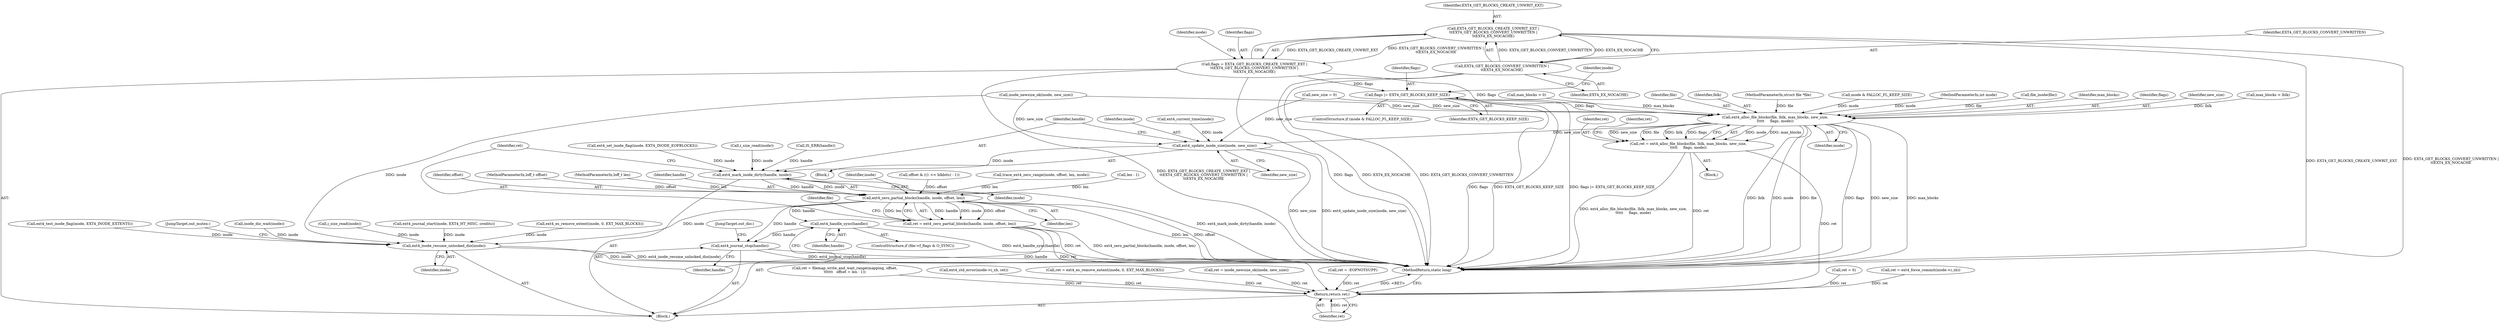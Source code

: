 digraph "1_linux_0f2af21aae11972fa924374ddcf52e88347cf5a8@del" {
"1000277" [label="(Call,EXT4_GET_BLOCKS_CREATE_UNWRIT_EXT |\n\t\tEXT4_GET_BLOCKS_CONVERT_UNWRITTEN |\n\t\tEXT4_EX_NOCACHE)"];
"1000279" [label="(Call,EXT4_GET_BLOCKS_CONVERT_UNWRITTEN |\n\t\tEXT4_EX_NOCACHE)"];
"1000275" [label="(Call,flags = EXT4_GET_BLOCKS_CREATE_UNWRIT_EXT |\n\t\tEXT4_GET_BLOCKS_CONVERT_UNWRITTEN |\n\t\tEXT4_EX_NOCACHE)"];
"1000286" [label="(Call,flags |= EXT4_GET_BLOCKS_KEEP_SIZE)"];
"1000363" [label="(Call,ext4_alloc_file_blocks(file, lblk, max_blocks, new_size,\n\t\t\t\t\t     flags, mode))"];
"1000361" [label="(Call,ret = ext4_alloc_file_blocks(file, lblk, max_blocks, new_size,\n\t\t\t\t\t     flags, mode))"];
"1000481" [label="(Return,return ret;)"];
"1000437" [label="(Call,ext4_update_inode_size(inode, new_size))"];
"1000452" [label="(Call,ext4_mark_inode_dirty(handle, inode))"];
"1000457" [label="(Call,ext4_zero_partial_blocks(handle, inode, offset, len))"];
"1000455" [label="(Call,ret = ext4_zero_partial_blocks(handle, inode, offset, len))"];
"1000468" [label="(Call,ext4_handle_sync(handle))"];
"1000470" [label="(Call,ext4_journal_stop(handle))"];
"1000473" [label="(Call,ext4_inode_resume_unlocked_dio(inode))"];
"1000369" [label="(Identifier,mode)"];
"1000437" [label="(Call,ext4_update_inode_size(inode, new_size))"];
"1000365" [label="(Identifier,lblk)"];
"1000454" [label="(Identifier,inode)"];
"1000300" [label="(Call,ret = -EOPNOTSUPP)"];
"1000438" [label="(Identifier,inode)"];
"1000275" [label="(Call,flags = EXT4_GET_BLOCKS_CREATE_UNWRIT_EXT |\n\t\tEXT4_GET_BLOCKS_CONVERT_UNWRITTEN |\n\t\tEXT4_EX_NOCACHE)"];
"1000112" [label="(MethodParameterIn,struct file *file)"];
"1000308" [label="(Call,mode & FALLOC_FL_KEEP_SIZE)"];
"1000115" [label="(MethodParameterIn,int mode)"];
"1000432" [label="(Call,ext4_current_time(inode))"];
"1000449" [label="(Call,ext4_set_inode_flag(inode, EXT4_INODE_EOFBLOCKS))"];
"1000296" [label="(Call,ext4_test_inode_flag(inode, EXT4_INODE_EXTENTS))"];
"1000277" [label="(Call,EXT4_GET_BLOCKS_CREATE_UNWRIT_EXT |\n\t\tEXT4_GET_BLOCKS_CONVERT_UNWRITTEN |\n\t\tEXT4_EX_NOCACHE)"];
"1000276" [label="(Identifier,flags)"];
"1000474" [label="(Identifier,inode)"];
"1000455" [label="(Call,ret = ext4_zero_partial_blocks(handle, inode, offset, len))"];
"1000362" [label="(Identifier,ret)"];
"1000120" [label="(Call,file_inode(file))"];
"1000128" [label="(Call,new_size = 0)"];
"1000452" [label="(Call,ext4_mark_inode_dirty(handle, inode))"];
"1000361" [label="(Call,ret = ext4_alloc_file_blocks(file, lblk, max_blocks, new_size,\n\t\t\t\t\t     flags, mode))"];
"1000456" [label="(Identifier,ret)"];
"1000475" [label="(JumpTarget,out_mutex:)"];
"1000375" [label="(Call,ext4_es_remove_extent(inode, 0, EXT_MAX_BLOCKS))"];
"1000470" [label="(Call,ext4_journal_stop(handle))"];
"1000132" [label="(Call,ret = 0)"];
"1000284" [label="(Identifier,mode)"];
"1000172" [label="(Call,ret = ext4_force_commit(inode->i_sb))"];
"1000436" [label="(Block,)"];
"1000366" [label="(Identifier,max_blocks)"];
"1000325" [label="(Call,inode_newsize_ok(inode, new_size))"];
"1000191" [label="(Call,ret = filemap_write_and_wait_range(mapping, offset,\n\t\t\t\t\t\t   offset + len - 1))"];
"1000447" [label="(Call,i_size_read(inode))"];
"1000288" [label="(Identifier,EXT4_GET_BLOCKS_KEEP_SIZE)"];
"1000457" [label="(Call,ext4_zero_partial_blocks(handle, inode, offset, len))"];
"1000418" [label="(Call,ext4_std_error(inode->i_sb, ret))"];
"1000114" [label="(MethodParameterIn,loff_t len)"];
"1000483" [label="(MethodReturn,static long)"];
"1000292" [label="(Identifier,inode)"];
"1000340" [label="(Block,)"];
"1000458" [label="(Identifier,handle)"];
"1000459" [label="(Identifier,inode)"];
"1000359" [label="(Call,inode_dio_wait(inode))"];
"1000465" [label="(Identifier,file)"];
"1000472" [label="(JumpTarget,out_dio:)"];
"1000373" [label="(Call,ret = ext4_es_remove_extent(inode, 0, EXT_MAX_BLOCKS))"];
"1000116" [label="(Block,)"];
"1000368" [label="(Identifier,flags)"];
"1000315" [label="(Call,i_size_read(inode))"];
"1000367" [label="(Identifier,new_size)"];
"1000236" [label="(Call,offset & ((1 << blkbits) - 1))"];
"1000481" [label="(Return,return ret;)"];
"1000286" [label="(Call,flags |= EXT4_GET_BLOCKS_KEEP_SIZE)"];
"1000371" [label="(Identifier,ret)"];
"1000453" [label="(Identifier,handle)"];
"1000154" [label="(Call,trace_ext4_zero_range(inode, offset, len, mode))"];
"1000411" [label="(Call,IS_ERR(handle))"];
"1000198" [label="(Call,len - 1)"];
"1000460" [label="(Identifier,offset)"];
"1000471" [label="(Identifier,handle)"];
"1000406" [label="(Call,ext4_journal_start(inode, EXT4_HT_MISC, credits))"];
"1000280" [label="(Identifier,EXT4_GET_BLOCKS_CONVERT_UNWRITTEN)"];
"1000287" [label="(Identifier,flags)"];
"1000473" [label="(Call,ext4_inode_resume_unlocked_dio(inode))"];
"1000363" [label="(Call,ext4_alloc_file_blocks(file, lblk, max_blocks, new_size,\n\t\t\t\t\t     flags, mode))"];
"1000282" [label="(ControlStructure,if (mode & FALLOC_FL_KEEP_SIZE))"];
"1000265" [label="(Call,max_blocks < lblk)"];
"1000337" [label="(Call,max_blocks > 0)"];
"1000468" [label="(Call,ext4_handle_sync(handle))"];
"1000113" [label="(MethodParameterIn,loff_t offset)"];
"1000482" [label="(Identifier,ret)"];
"1000323" [label="(Call,ret = inode_newsize_ok(inode, new_size))"];
"1000462" [label="(ControlStructure,if (file->f_flags & O_SYNC))"];
"1000281" [label="(Identifier,EXT4_EX_NOCACHE)"];
"1000469" [label="(Identifier,handle)"];
"1000439" [label="(Identifier,new_size)"];
"1000364" [label="(Identifier,file)"];
"1000461" [label="(Identifier,len)"];
"1000279" [label="(Call,EXT4_GET_BLOCKS_CONVERT_UNWRITTEN |\n\t\tEXT4_EX_NOCACHE)"];
"1000278" [label="(Identifier,EXT4_GET_BLOCKS_CREATE_UNWRIT_EXT)"];
"1000277" -> "1000275"  [label="AST: "];
"1000277" -> "1000279"  [label="CFG: "];
"1000278" -> "1000277"  [label="AST: "];
"1000279" -> "1000277"  [label="AST: "];
"1000275" -> "1000277"  [label="CFG: "];
"1000277" -> "1000483"  [label="DDG: EXT4_GET_BLOCKS_CREATE_UNWRIT_EXT"];
"1000277" -> "1000483"  [label="DDG: EXT4_GET_BLOCKS_CONVERT_UNWRITTEN |\n\t\tEXT4_EX_NOCACHE"];
"1000277" -> "1000275"  [label="DDG: EXT4_GET_BLOCKS_CREATE_UNWRIT_EXT"];
"1000277" -> "1000275"  [label="DDG: EXT4_GET_BLOCKS_CONVERT_UNWRITTEN |\n\t\tEXT4_EX_NOCACHE"];
"1000279" -> "1000277"  [label="DDG: EXT4_GET_BLOCKS_CONVERT_UNWRITTEN"];
"1000279" -> "1000277"  [label="DDG: EXT4_EX_NOCACHE"];
"1000279" -> "1000281"  [label="CFG: "];
"1000280" -> "1000279"  [label="AST: "];
"1000281" -> "1000279"  [label="AST: "];
"1000279" -> "1000483"  [label="DDG: EXT4_GET_BLOCKS_CONVERT_UNWRITTEN"];
"1000279" -> "1000483"  [label="DDG: EXT4_EX_NOCACHE"];
"1000275" -> "1000116"  [label="AST: "];
"1000276" -> "1000275"  [label="AST: "];
"1000284" -> "1000275"  [label="CFG: "];
"1000275" -> "1000483"  [label="DDG: flags"];
"1000275" -> "1000483"  [label="DDG: EXT4_GET_BLOCKS_CREATE_UNWRIT_EXT |\n\t\tEXT4_GET_BLOCKS_CONVERT_UNWRITTEN |\n\t\tEXT4_EX_NOCACHE"];
"1000275" -> "1000286"  [label="DDG: flags"];
"1000275" -> "1000363"  [label="DDG: flags"];
"1000286" -> "1000282"  [label="AST: "];
"1000286" -> "1000288"  [label="CFG: "];
"1000287" -> "1000286"  [label="AST: "];
"1000288" -> "1000286"  [label="AST: "];
"1000292" -> "1000286"  [label="CFG: "];
"1000286" -> "1000483"  [label="DDG: flags |= EXT4_GET_BLOCKS_KEEP_SIZE"];
"1000286" -> "1000483"  [label="DDG: flags"];
"1000286" -> "1000483"  [label="DDG: EXT4_GET_BLOCKS_KEEP_SIZE"];
"1000286" -> "1000363"  [label="DDG: flags"];
"1000363" -> "1000361"  [label="AST: "];
"1000363" -> "1000369"  [label="CFG: "];
"1000364" -> "1000363"  [label="AST: "];
"1000365" -> "1000363"  [label="AST: "];
"1000366" -> "1000363"  [label="AST: "];
"1000367" -> "1000363"  [label="AST: "];
"1000368" -> "1000363"  [label="AST: "];
"1000369" -> "1000363"  [label="AST: "];
"1000361" -> "1000363"  [label="CFG: "];
"1000363" -> "1000483"  [label="DDG: lblk"];
"1000363" -> "1000483"  [label="DDG: mode"];
"1000363" -> "1000483"  [label="DDG: file"];
"1000363" -> "1000483"  [label="DDG: flags"];
"1000363" -> "1000483"  [label="DDG: new_size"];
"1000363" -> "1000483"  [label="DDG: max_blocks"];
"1000363" -> "1000361"  [label="DDG: mode"];
"1000363" -> "1000361"  [label="DDG: max_blocks"];
"1000363" -> "1000361"  [label="DDG: new_size"];
"1000363" -> "1000361"  [label="DDG: file"];
"1000363" -> "1000361"  [label="DDG: lblk"];
"1000363" -> "1000361"  [label="DDG: flags"];
"1000120" -> "1000363"  [label="DDG: file"];
"1000112" -> "1000363"  [label="DDG: file"];
"1000265" -> "1000363"  [label="DDG: lblk"];
"1000337" -> "1000363"  [label="DDG: max_blocks"];
"1000128" -> "1000363"  [label="DDG: new_size"];
"1000325" -> "1000363"  [label="DDG: new_size"];
"1000308" -> "1000363"  [label="DDG: mode"];
"1000115" -> "1000363"  [label="DDG: mode"];
"1000363" -> "1000437"  [label="DDG: new_size"];
"1000361" -> "1000340"  [label="AST: "];
"1000362" -> "1000361"  [label="AST: "];
"1000371" -> "1000361"  [label="CFG: "];
"1000361" -> "1000483"  [label="DDG: ret"];
"1000361" -> "1000483"  [label="DDG: ext4_alloc_file_blocks(file, lblk, max_blocks, new_size,\n\t\t\t\t\t     flags, mode)"];
"1000361" -> "1000481"  [label="DDG: ret"];
"1000481" -> "1000116"  [label="AST: "];
"1000481" -> "1000482"  [label="CFG: "];
"1000482" -> "1000481"  [label="AST: "];
"1000483" -> "1000481"  [label="CFG: "];
"1000481" -> "1000483"  [label="DDG: <RET>"];
"1000482" -> "1000481"  [label="DDG: ret"];
"1000300" -> "1000481"  [label="DDG: ret"];
"1000418" -> "1000481"  [label="DDG: ret"];
"1000132" -> "1000481"  [label="DDG: ret"];
"1000323" -> "1000481"  [label="DDG: ret"];
"1000172" -> "1000481"  [label="DDG: ret"];
"1000373" -> "1000481"  [label="DDG: ret"];
"1000191" -> "1000481"  [label="DDG: ret"];
"1000455" -> "1000481"  [label="DDG: ret"];
"1000437" -> "1000436"  [label="AST: "];
"1000437" -> "1000439"  [label="CFG: "];
"1000438" -> "1000437"  [label="AST: "];
"1000439" -> "1000437"  [label="AST: "];
"1000453" -> "1000437"  [label="CFG: "];
"1000437" -> "1000483"  [label="DDG: ext4_update_inode_size(inode, new_size)"];
"1000437" -> "1000483"  [label="DDG: new_size"];
"1000432" -> "1000437"  [label="DDG: inode"];
"1000128" -> "1000437"  [label="DDG: new_size"];
"1000325" -> "1000437"  [label="DDG: new_size"];
"1000437" -> "1000452"  [label="DDG: inode"];
"1000452" -> "1000116"  [label="AST: "];
"1000452" -> "1000454"  [label="CFG: "];
"1000453" -> "1000452"  [label="AST: "];
"1000454" -> "1000452"  [label="AST: "];
"1000456" -> "1000452"  [label="CFG: "];
"1000452" -> "1000483"  [label="DDG: ext4_mark_inode_dirty(handle, inode)"];
"1000411" -> "1000452"  [label="DDG: handle"];
"1000449" -> "1000452"  [label="DDG: inode"];
"1000447" -> "1000452"  [label="DDG: inode"];
"1000452" -> "1000457"  [label="DDG: handle"];
"1000452" -> "1000457"  [label="DDG: inode"];
"1000457" -> "1000455"  [label="AST: "];
"1000457" -> "1000461"  [label="CFG: "];
"1000458" -> "1000457"  [label="AST: "];
"1000459" -> "1000457"  [label="AST: "];
"1000460" -> "1000457"  [label="AST: "];
"1000461" -> "1000457"  [label="AST: "];
"1000455" -> "1000457"  [label="CFG: "];
"1000457" -> "1000483"  [label="DDG: len"];
"1000457" -> "1000483"  [label="DDG: offset"];
"1000457" -> "1000455"  [label="DDG: handle"];
"1000457" -> "1000455"  [label="DDG: inode"];
"1000457" -> "1000455"  [label="DDG: offset"];
"1000457" -> "1000455"  [label="DDG: len"];
"1000113" -> "1000457"  [label="DDG: offset"];
"1000236" -> "1000457"  [label="DDG: offset"];
"1000114" -> "1000457"  [label="DDG: len"];
"1000154" -> "1000457"  [label="DDG: len"];
"1000198" -> "1000457"  [label="DDG: len"];
"1000457" -> "1000468"  [label="DDG: handle"];
"1000457" -> "1000470"  [label="DDG: handle"];
"1000457" -> "1000473"  [label="DDG: inode"];
"1000455" -> "1000116"  [label="AST: "];
"1000456" -> "1000455"  [label="AST: "];
"1000465" -> "1000455"  [label="CFG: "];
"1000455" -> "1000483"  [label="DDG: ext4_zero_partial_blocks(handle, inode, offset, len)"];
"1000455" -> "1000483"  [label="DDG: ret"];
"1000468" -> "1000462"  [label="AST: "];
"1000468" -> "1000469"  [label="CFG: "];
"1000469" -> "1000468"  [label="AST: "];
"1000471" -> "1000468"  [label="CFG: "];
"1000468" -> "1000483"  [label="DDG: ext4_handle_sync(handle)"];
"1000468" -> "1000470"  [label="DDG: handle"];
"1000470" -> "1000116"  [label="AST: "];
"1000470" -> "1000471"  [label="CFG: "];
"1000471" -> "1000470"  [label="AST: "];
"1000472" -> "1000470"  [label="CFG: "];
"1000470" -> "1000483"  [label="DDG: handle"];
"1000470" -> "1000483"  [label="DDG: ext4_journal_stop(handle)"];
"1000473" -> "1000116"  [label="AST: "];
"1000473" -> "1000474"  [label="CFG: "];
"1000474" -> "1000473"  [label="AST: "];
"1000475" -> "1000473"  [label="CFG: "];
"1000473" -> "1000483"  [label="DDG: inode"];
"1000473" -> "1000483"  [label="DDG: ext4_inode_resume_unlocked_dio(inode)"];
"1000325" -> "1000473"  [label="DDG: inode"];
"1000375" -> "1000473"  [label="DDG: inode"];
"1000315" -> "1000473"  [label="DDG: inode"];
"1000406" -> "1000473"  [label="DDG: inode"];
"1000296" -> "1000473"  [label="DDG: inode"];
"1000359" -> "1000473"  [label="DDG: inode"];
}
